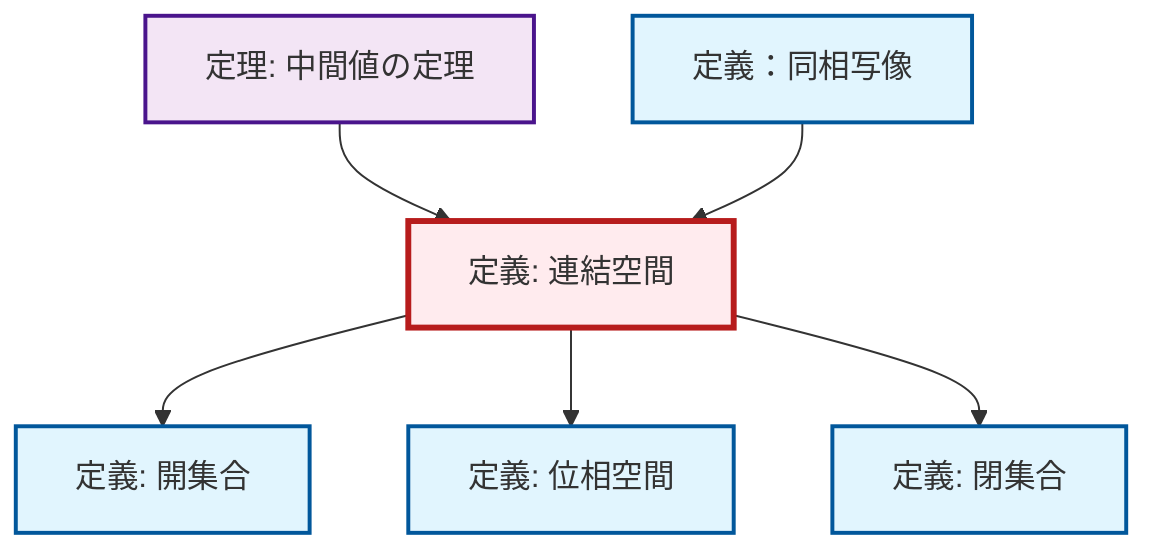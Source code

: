 graph TD
    classDef definition fill:#e1f5fe,stroke:#01579b,stroke-width:2px
    classDef theorem fill:#f3e5f5,stroke:#4a148c,stroke-width:2px
    classDef axiom fill:#fff3e0,stroke:#e65100,stroke-width:2px
    classDef example fill:#e8f5e9,stroke:#1b5e20,stroke-width:2px
    classDef current fill:#ffebee,stroke:#b71c1c,stroke-width:3px
    def-homeomorphism["定義：同相写像"]:::definition
    thm-intermediate-value["定理: 中間値の定理"]:::theorem
    def-closed-set["定義: 閉集合"]:::definition
    def-connected["定義: 連結空間"]:::definition
    def-open-set["定義: 開集合"]:::definition
    def-topological-space["定義: 位相空間"]:::definition
    def-connected --> def-open-set
    def-connected --> def-topological-space
    def-connected --> def-closed-set
    thm-intermediate-value --> def-connected
    def-homeomorphism --> def-connected
    class def-connected current